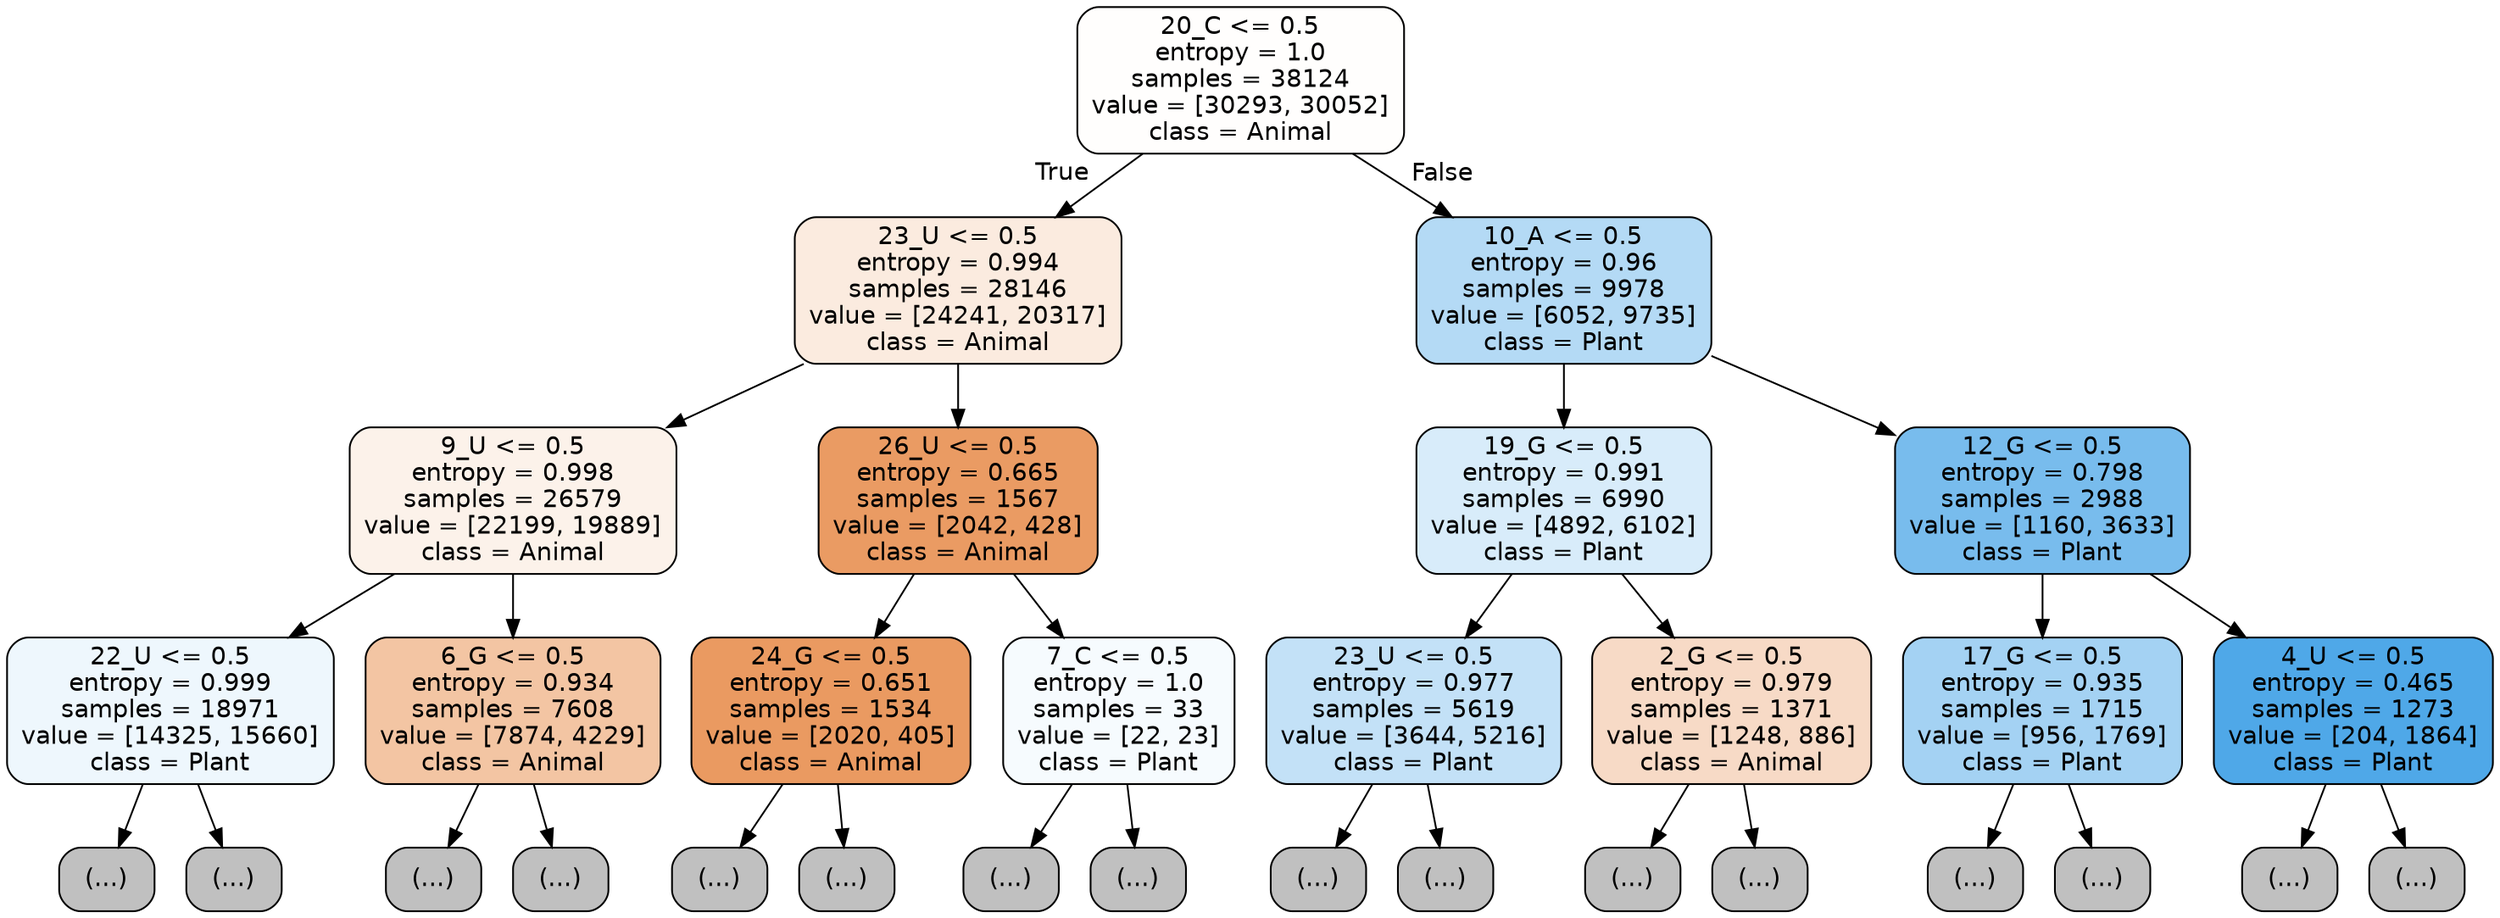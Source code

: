 digraph Tree {
node [shape=box, style="filled, rounded", color="black", fontname="helvetica"] ;
edge [fontname="helvetica"] ;
0 [label="20_C <= 0.5\nentropy = 1.0\nsamples = 38124\nvalue = [30293, 30052]\nclass = Animal", fillcolor="#fffefd"] ;
1 [label="23_U <= 0.5\nentropy = 0.994\nsamples = 28146\nvalue = [24241, 20317]\nclass = Animal", fillcolor="#fbebdf"] ;
0 -> 1 [labeldistance=2.5, labelangle=45, headlabel="True"] ;
2 [label="9_U <= 0.5\nentropy = 0.998\nsamples = 26579\nvalue = [22199, 19889]\nclass = Animal", fillcolor="#fcf2ea"] ;
1 -> 2 ;
3 [label="22_U <= 0.5\nentropy = 0.999\nsamples = 18971\nvalue = [14325, 15660]\nclass = Plant", fillcolor="#eef7fd"] ;
2 -> 3 ;
4 [label="(...)", fillcolor="#C0C0C0"] ;
3 -> 4 ;
7913 [label="(...)", fillcolor="#C0C0C0"] ;
3 -> 7913 ;
8858 [label="6_G <= 0.5\nentropy = 0.934\nsamples = 7608\nvalue = [7874, 4229]\nclass = Animal", fillcolor="#f3c5a3"] ;
2 -> 8858 ;
8859 [label="(...)", fillcolor="#C0C0C0"] ;
8858 -> 8859 ;
11482 [label="(...)", fillcolor="#C0C0C0"] ;
8858 -> 11482 ;
12337 [label="26_U <= 0.5\nentropy = 0.665\nsamples = 1567\nvalue = [2042, 428]\nclass = Animal", fillcolor="#ea9b63"] ;
1 -> 12337 ;
12338 [label="24_G <= 0.5\nentropy = 0.651\nsamples = 1534\nvalue = [2020, 405]\nclass = Animal", fillcolor="#ea9a61"] ;
12337 -> 12338 ;
12339 [label="(...)", fillcolor="#C0C0C0"] ;
12338 -> 12339 ;
12852 [label="(...)", fillcolor="#C0C0C0"] ;
12338 -> 12852 ;
12945 [label="7_C <= 0.5\nentropy = 1.0\nsamples = 33\nvalue = [22, 23]\nclass = Plant", fillcolor="#f6fbfe"] ;
12337 -> 12945 ;
12946 [label="(...)", fillcolor="#C0C0C0"] ;
12945 -> 12946 ;
12951 [label="(...)", fillcolor="#C0C0C0"] ;
12945 -> 12951 ;
12956 [label="10_A <= 0.5\nentropy = 0.96\nsamples = 9978\nvalue = [6052, 9735]\nclass = Plant", fillcolor="#b4daf5"] ;
0 -> 12956 [labeldistance=2.5, labelangle=-45, headlabel="False"] ;
12957 [label="19_G <= 0.5\nentropy = 0.991\nsamples = 6990\nvalue = [4892, 6102]\nclass = Plant", fillcolor="#d8ecfa"] ;
12956 -> 12957 ;
12958 [label="23_U <= 0.5\nentropy = 0.977\nsamples = 5619\nvalue = [3644, 5216]\nclass = Plant", fillcolor="#c3e1f7"] ;
12957 -> 12958 ;
12959 [label="(...)", fillcolor="#C0C0C0"] ;
12958 -> 12959 ;
15074 [label="(...)", fillcolor="#C0C0C0"] ;
12958 -> 15074 ;
15167 [label="2_G <= 0.5\nentropy = 0.979\nsamples = 1371\nvalue = [1248, 886]\nclass = Animal", fillcolor="#f7dac6"] ;
12957 -> 15167 ;
15168 [label="(...)", fillcolor="#C0C0C0"] ;
15167 -> 15168 ;
15713 [label="(...)", fillcolor="#C0C0C0"] ;
15167 -> 15713 ;
15952 [label="12_G <= 0.5\nentropy = 0.798\nsamples = 2988\nvalue = [1160, 3633]\nclass = Plant", fillcolor="#78bced"] ;
12956 -> 15952 ;
15953 [label="17_G <= 0.5\nentropy = 0.935\nsamples = 1715\nvalue = [956, 1769]\nclass = Plant", fillcolor="#a4d2f3"] ;
15952 -> 15953 ;
15954 [label="(...)", fillcolor="#C0C0C0"] ;
15953 -> 15954 ;
16395 [label="(...)", fillcolor="#C0C0C0"] ;
15953 -> 16395 ;
16578 [label="4_U <= 0.5\nentropy = 0.465\nsamples = 1273\nvalue = [204, 1864]\nclass = Plant", fillcolor="#4fa8e8"] ;
15952 -> 16578 ;
16579 [label="(...)", fillcolor="#C0C0C0"] ;
16578 -> 16579 ;
16764 [label="(...)", fillcolor="#C0C0C0"] ;
16578 -> 16764 ;
}